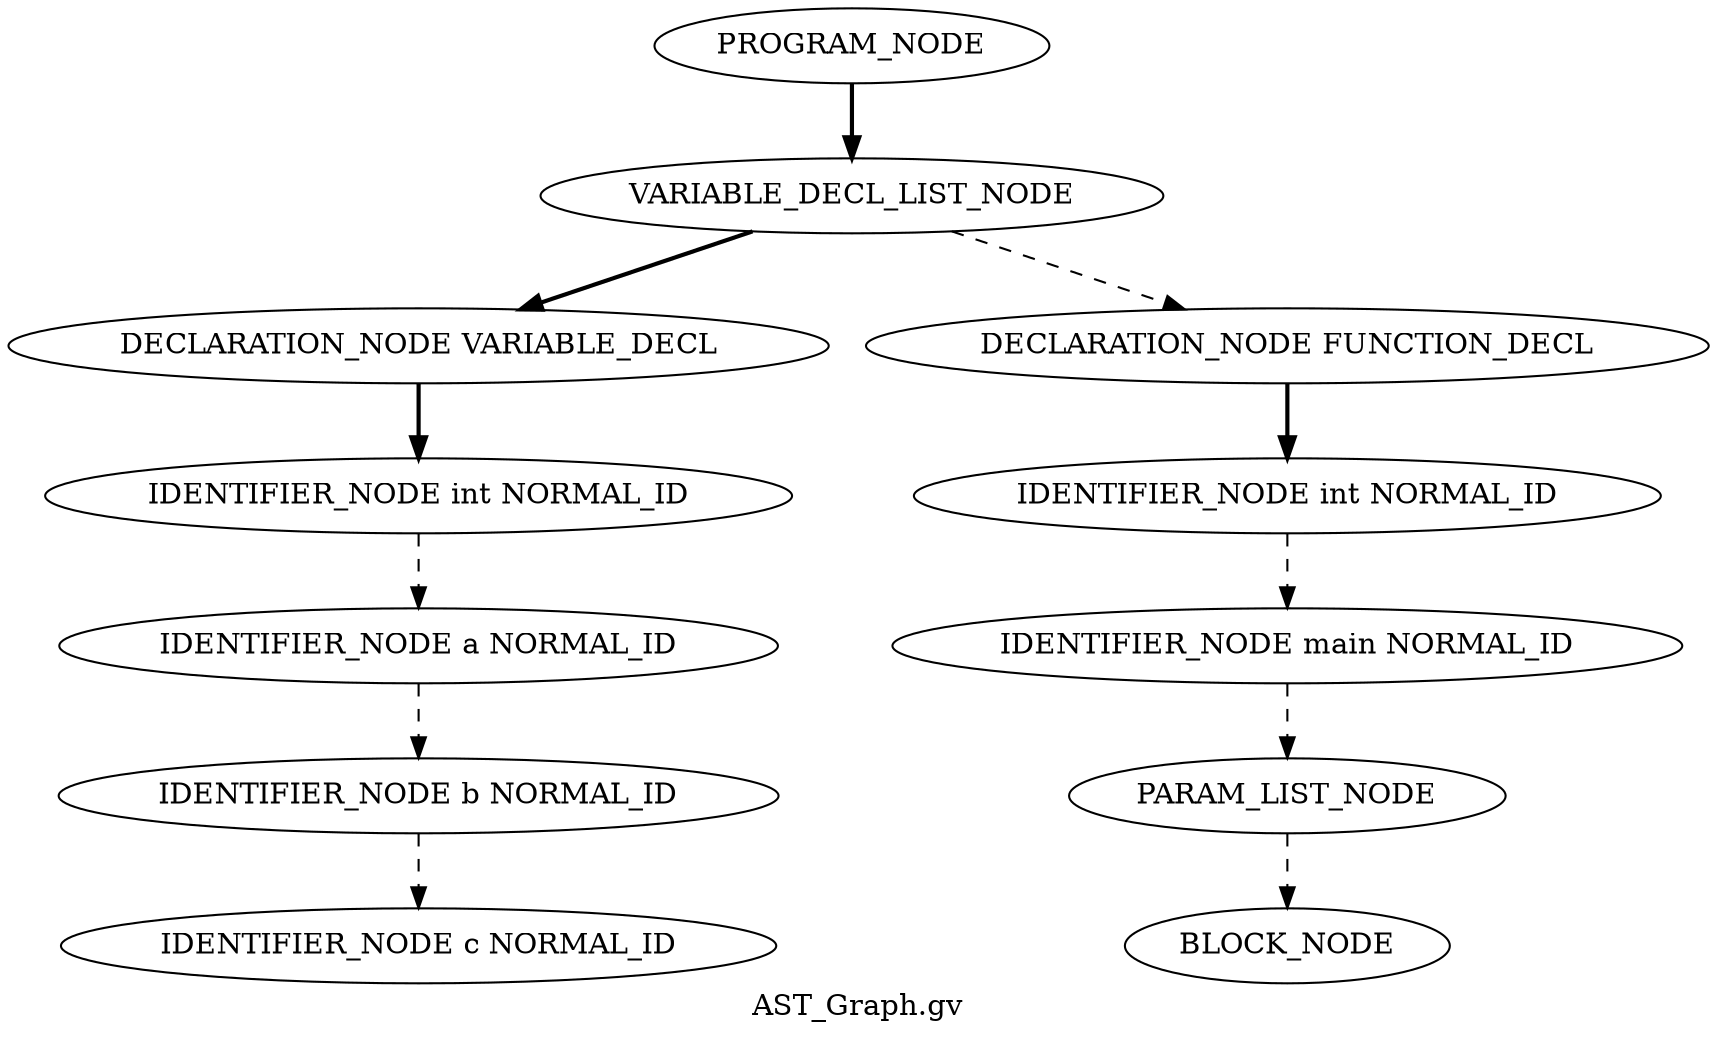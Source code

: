Digraph AST
{
label = "AST_Graph.gv"
node0 [label ="PROGRAM_NODE"]
node1 [label ="VARIABLE_DECL_LIST_NODE"]
node2 [label ="DECLARATION_NODE VARIABLE_DECL"]
node3 [label ="IDENTIFIER_NODE int NORMAL_ID"]
node4 [label ="IDENTIFIER_NODE a NORMAL_ID"]
node5 [label ="IDENTIFIER_NODE b NORMAL_ID"]
node6 [label ="IDENTIFIER_NODE c NORMAL_ID"]
node5 -> node6 [style = dashed]
node4 -> node5 [style = dashed]
node3 -> node4 [style = dashed]
node2 -> node3 [style = bold]
node1 -> node2 [style = bold]
node7 [label ="DECLARATION_NODE FUNCTION_DECL"]
node8 [label ="IDENTIFIER_NODE int NORMAL_ID"]
node9 [label ="IDENTIFIER_NODE main NORMAL_ID"]
node10 [label ="PARAM_LIST_NODE"]
node11 [label ="BLOCK_NODE"]
node10 -> node11 [style = dashed]
node9 -> node10 [style = dashed]
node8 -> node9 [style = dashed]
node7 -> node8 [style = bold]
node1 -> node7 [style = dashed]
node0 -> node1 [style = bold]
}
